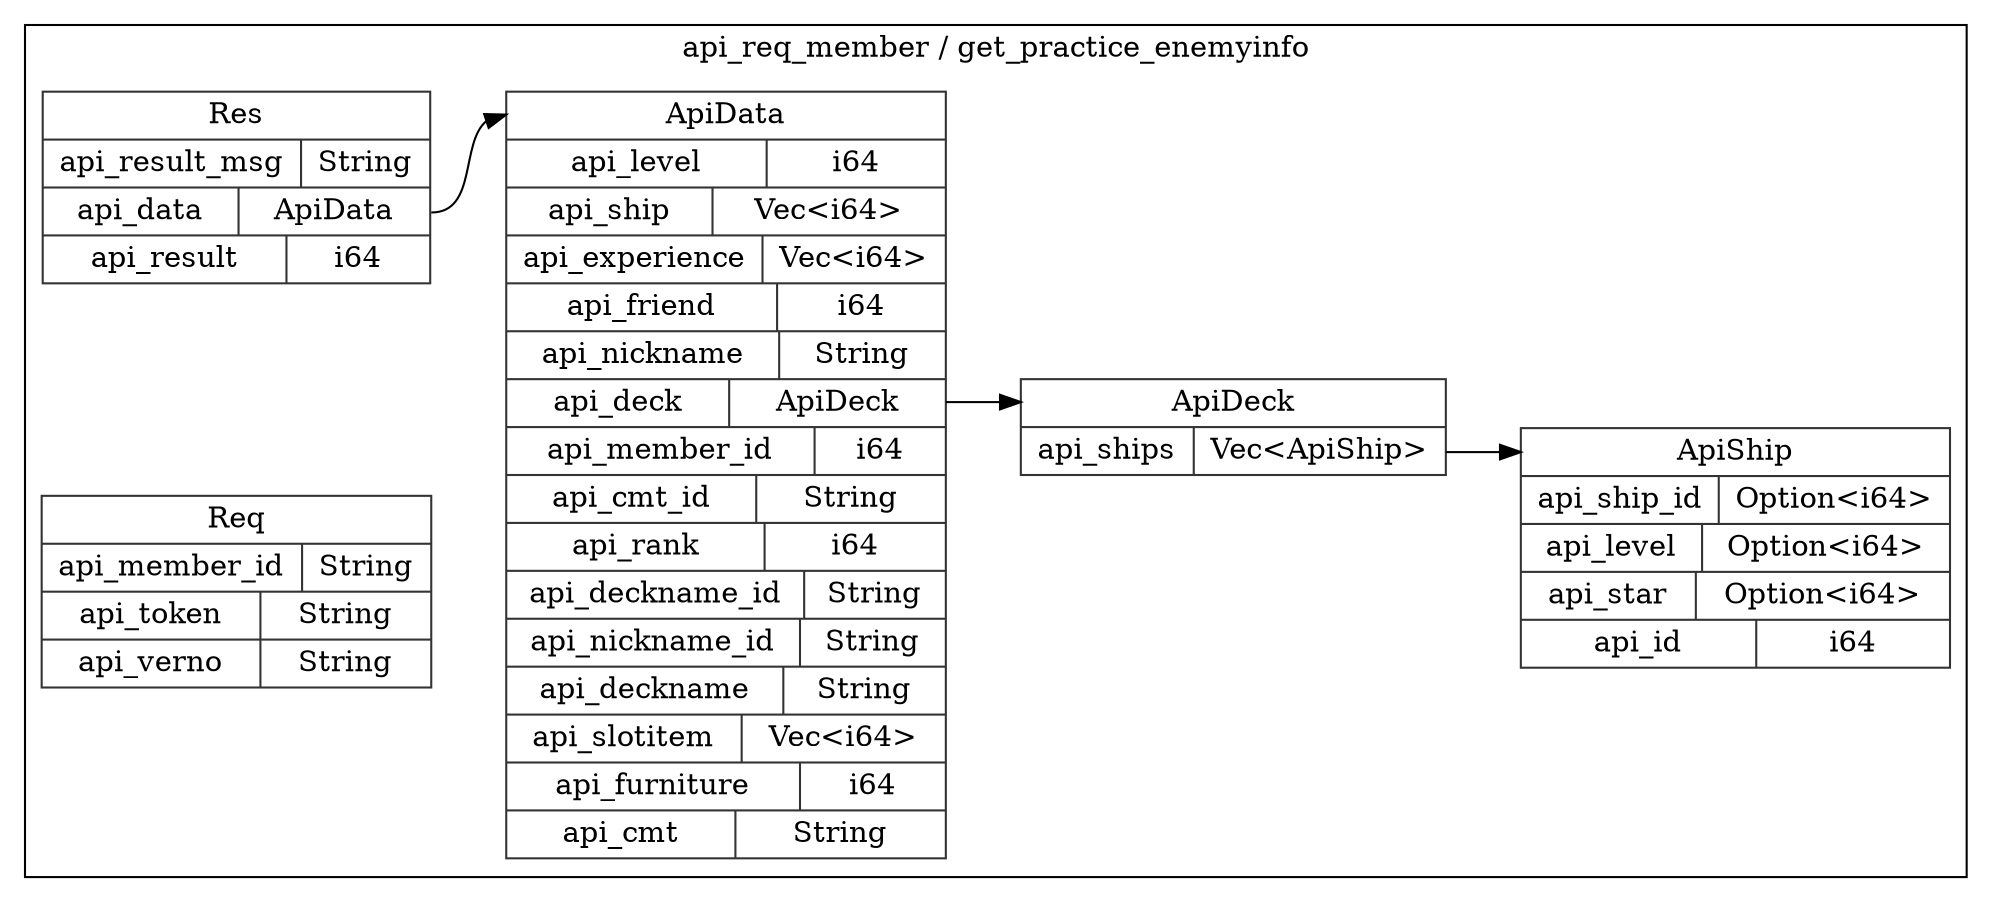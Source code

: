 digraph {
  rankdir=LR;
  subgraph cluster_0 {
    label="api_req_member / get_practice_enemyinfo";
    node [style="filled", color=white, style="solid", color=gray20];
    api_req_member__get_practice_enemyinfo__Res [label="<Res> Res  | { api_result_msg | <api_result_msg> String } | { api_data | <api_data> ApiData } | { api_result | <api_result> i64 }", shape=record];
    api_req_member__get_practice_enemyinfo__ApiData;
    api_req_member__get_practice_enemyinfo__Res:api_data:e -> api_req_member__get_practice_enemyinfo__ApiData:ApiData:w;
    api_req_member__get_practice_enemyinfo__ApiDeck [label="<ApiDeck> ApiDeck  | { api_ships | <api_ships> Vec\<ApiShip\> }", shape=record];
    api_req_member__get_practice_enemyinfo__ApiShip;
    api_req_member__get_practice_enemyinfo__ApiDeck:api_ships:e -> api_req_member__get_practice_enemyinfo__ApiShip:ApiShip:w;
    api_req_member__get_practice_enemyinfo__ApiShip [label="<ApiShip> ApiShip  | { api_ship_id | <api_ship_id> Option\<i64\> } | { api_level | <api_level> Option\<i64\> } | { api_star | <api_star> Option\<i64\> } | { api_id | <api_id> i64 }", shape=record];
    api_req_member__get_practice_enemyinfo__Req [label="<Req> Req  | { api_member_id | <api_member_id> String } | { api_token | <api_token> String } | { api_verno | <api_verno> String }", shape=record];
    api_req_member__get_practice_enemyinfo__ApiData [label="<ApiData> ApiData  | { api_level | <api_level> i64 } | { api_ship | <api_ship> Vec\<i64\> } | { api_experience | <api_experience> Vec\<i64\> } | { api_friend | <api_friend> i64 } | { api_nickname | <api_nickname> String } | { api_deck | <api_deck> ApiDeck } | { api_member_id | <api_member_id> i64 } | { api_cmt_id | <api_cmt_id> String } | { api_rank | <api_rank> i64 } | { api_deckname_id | <api_deckname_id> String } | { api_nickname_id | <api_nickname_id> String } | { api_deckname | <api_deckname> String } | { api_slotitem | <api_slotitem> Vec\<i64\> } | { api_furniture | <api_furniture> i64 } | { api_cmt | <api_cmt> String }", shape=record];
    api_req_member__get_practice_enemyinfo__ApiData:api_deck:e -> api_req_member__get_practice_enemyinfo__ApiDeck:ApiDeck:w;
  }
}

